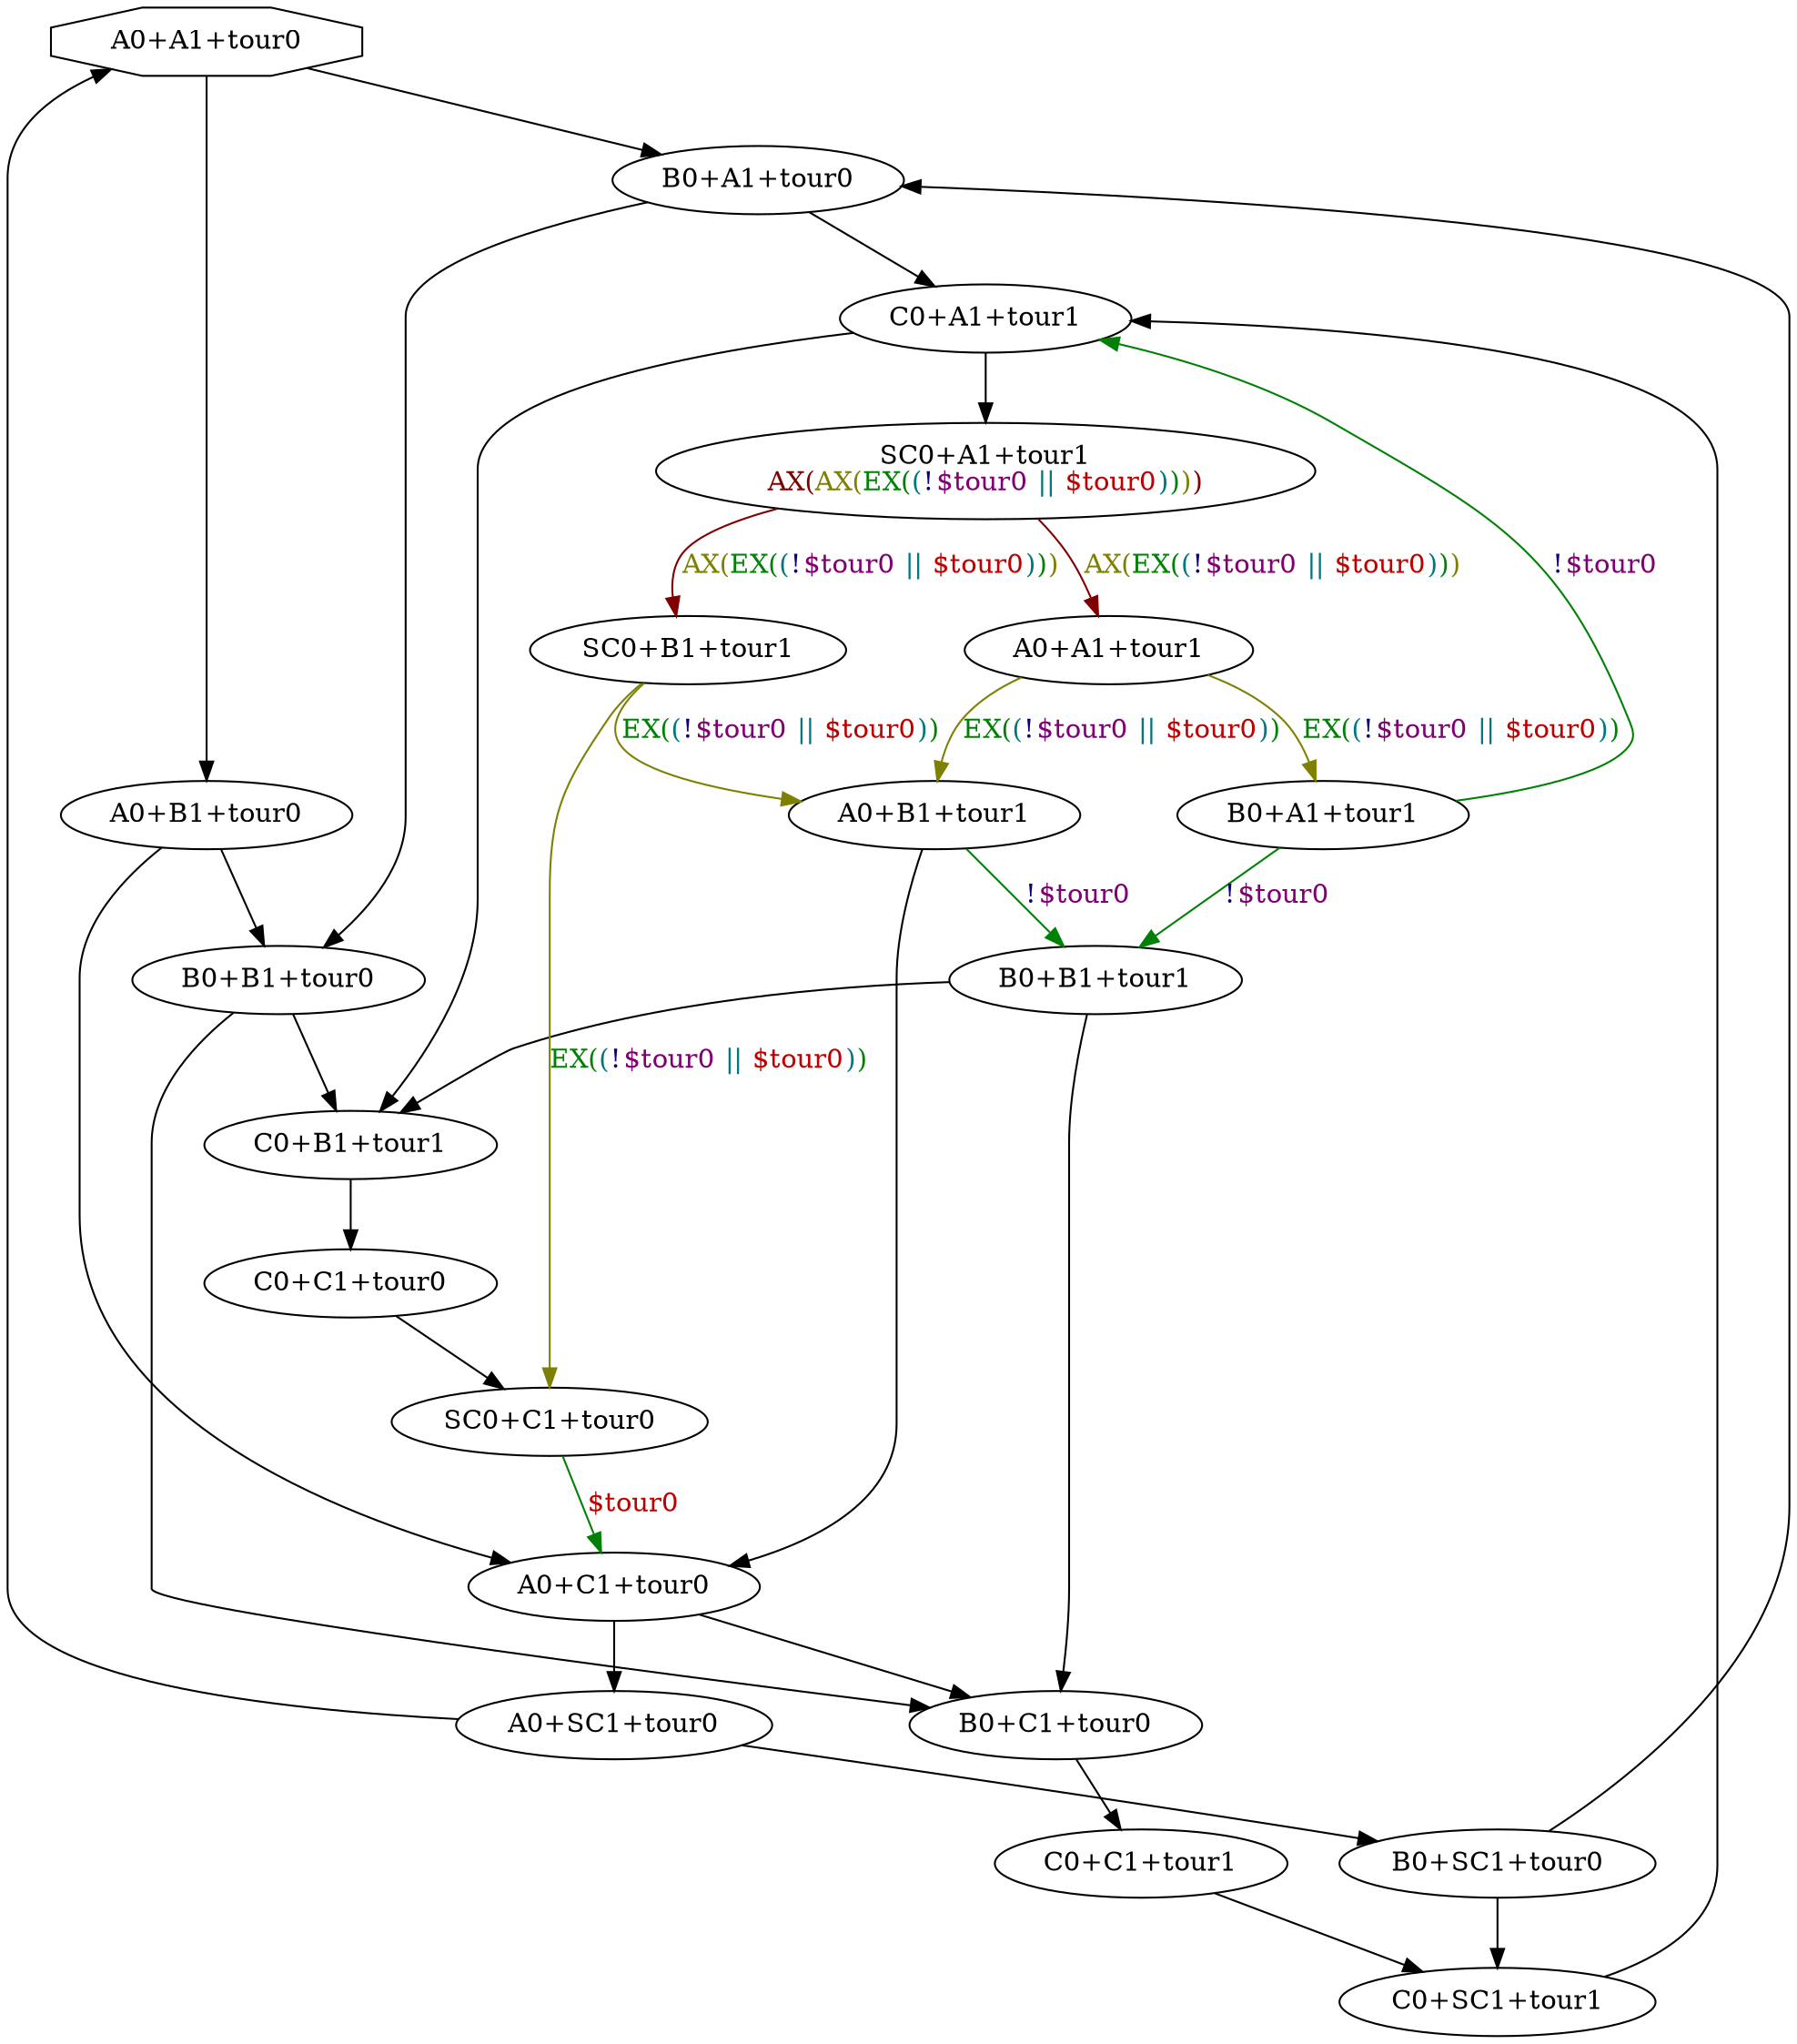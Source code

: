 digraph system {
N0 [label=<A0+A1+tour0>,shape=octagon]
N1 [label=<B0+A1+tour0>]
N2 [label=<C0+A1+tour1>]
N3 [label=<SC0+A1+tour1<BR/><FONT COLOR="0.0 1 0.5">AX(<FONT COLOR="0.17 1 0.5">AX(<FONT COLOR="0.34 1 0.5">EX(<FONT COLOR="0.51 1 0.5">(<FONT COLOR="0.68 1 0.5">!<FONT COLOR="0.85 1 0.5">$tour0</FONT></FONT> || <FONT COLOR="1.02 1 0.75">$tour0</FONT>)</FONT>)</FONT>)</FONT>)</FONT>>]
N4 [label=<A0+A1+tour1>]
N5 [label=<B0+A1+tour1>]
N6 [label=<B0+B1+tour1>]
N7 [label=<C0+B1+tour1>]
N8 [label=<C0+C1+tour0>]
N9 [label=<SC0+C1+tour0>]
N10 [label=<A0+C1+tour0>]
N11 [label=<B0+C1+tour0>]
N12 [label=<C0+C1+tour1>]
N13 [label=<C0+SC1+tour1>]
N14 [label=<A0+SC1+tour0>]
N15 [label=<B0+SC1+tour0>]
N16 [label=<A0+B1+tour1>]
N17 [label=<SC0+B1+tour1>]
N18 [label=<B0+B1+tour0>]
N19 [label=<A0+B1+tour0>]
N0 -> N1
N0 -> N19
N1 -> N2
N1 -> N18
N2 -> N3
N2 -> N7
N6 -> N7
N6 -> N11
N7 -> N8
N8 -> N9
N10 -> N11
N10 -> N14
N11 -> N12
N12 -> N13
N13 -> N2
N14 -> N15
N14 -> N0
N15 -> N13
N15 -> N1
N16 -> N10
N18 -> N7
N18 -> N11
N19 -> N18
N19 -> N10
N16 -> N6 [color="0.34 1 0.5",label=<<FONT COLOR="0.68 1 0.5">!<FONT COLOR="0.85 1 0.5">$tour0</FONT></FONT>>]
N4 -> N5 [color="0.17 1 0.5",label=<<FONT COLOR="0.34 1 0.5">EX(<FONT COLOR="0.51 1 0.5">(<FONT COLOR="0.68 1 0.5">!<FONT COLOR="0.85 1 0.5">$tour0</FONT></FONT> || <FONT COLOR="1.02 1 0.75">$tour0</FONT>)</FONT>)</FONT>>]
N17 -> N16 [color="0.17 1 0.5",label=<<FONT COLOR="0.34 1 0.5">EX(<FONT COLOR="0.51 1 0.5">(<FONT COLOR="0.68 1 0.5">!<FONT COLOR="0.85 1 0.5">$tour0</FONT></FONT> || <FONT COLOR="1.02 1 0.75">$tour0</FONT>)</FONT>)</FONT>>]
N17 -> N9 [color="0.17 1 0.5",label=<<FONT COLOR="0.34 1 0.5">EX(<FONT COLOR="0.51 1 0.5">(<FONT COLOR="0.68 1 0.5">!<FONT COLOR="0.85 1 0.5">$tour0</FONT></FONT> || <FONT COLOR="1.02 1 0.75">$tour0</FONT>)</FONT>)</FONT>>]
N9 -> N10 [color="0.34 1 0.5",label=<<FONT COLOR="1.02 1 0.75">$tour0</FONT>>]
N5 -> N2 [color="0.34 1 0.5",label=<<FONT COLOR="0.68 1 0.5">!<FONT COLOR="0.85 1 0.5">$tour0</FONT></FONT>>]
N5 -> N6 [color="0.34 1 0.5",label=<<FONT COLOR="0.68 1 0.5">!<FONT COLOR="0.85 1 0.5">$tour0</FONT></FONT>>]
N3 -> N17 [color="0.0 1 0.5",label=<<FONT COLOR="0.17 1 0.5">AX(<FONT COLOR="0.34 1 0.5">EX(<FONT COLOR="0.51 1 0.5">(<FONT COLOR="0.68 1 0.5">!<FONT COLOR="0.85 1 0.5">$tour0</FONT></FONT> || <FONT COLOR="1.02 1 0.75">$tour0</FONT>)</FONT>)</FONT>)</FONT>>]
N4 -> N16 [color="0.17 1 0.5",label=<<FONT COLOR="0.34 1 0.5">EX(<FONT COLOR="0.51 1 0.5">(<FONT COLOR="0.68 1 0.5">!<FONT COLOR="0.85 1 0.5">$tour0</FONT></FONT> || <FONT COLOR="1.02 1 0.75">$tour0</FONT>)</FONT>)</FONT>>]
N3 -> N4 [color="0.0 1 0.5",label=<<FONT COLOR="0.17 1 0.5">AX(<FONT COLOR="0.34 1 0.5">EX(<FONT COLOR="0.51 1 0.5">(<FONT COLOR="0.68 1 0.5">!<FONT COLOR="0.85 1 0.5">$tour0</FONT></FONT> || <FONT COLOR="1.02 1 0.75">$tour0</FONT>)</FONT>)</FONT>)</FONT>>]
}
